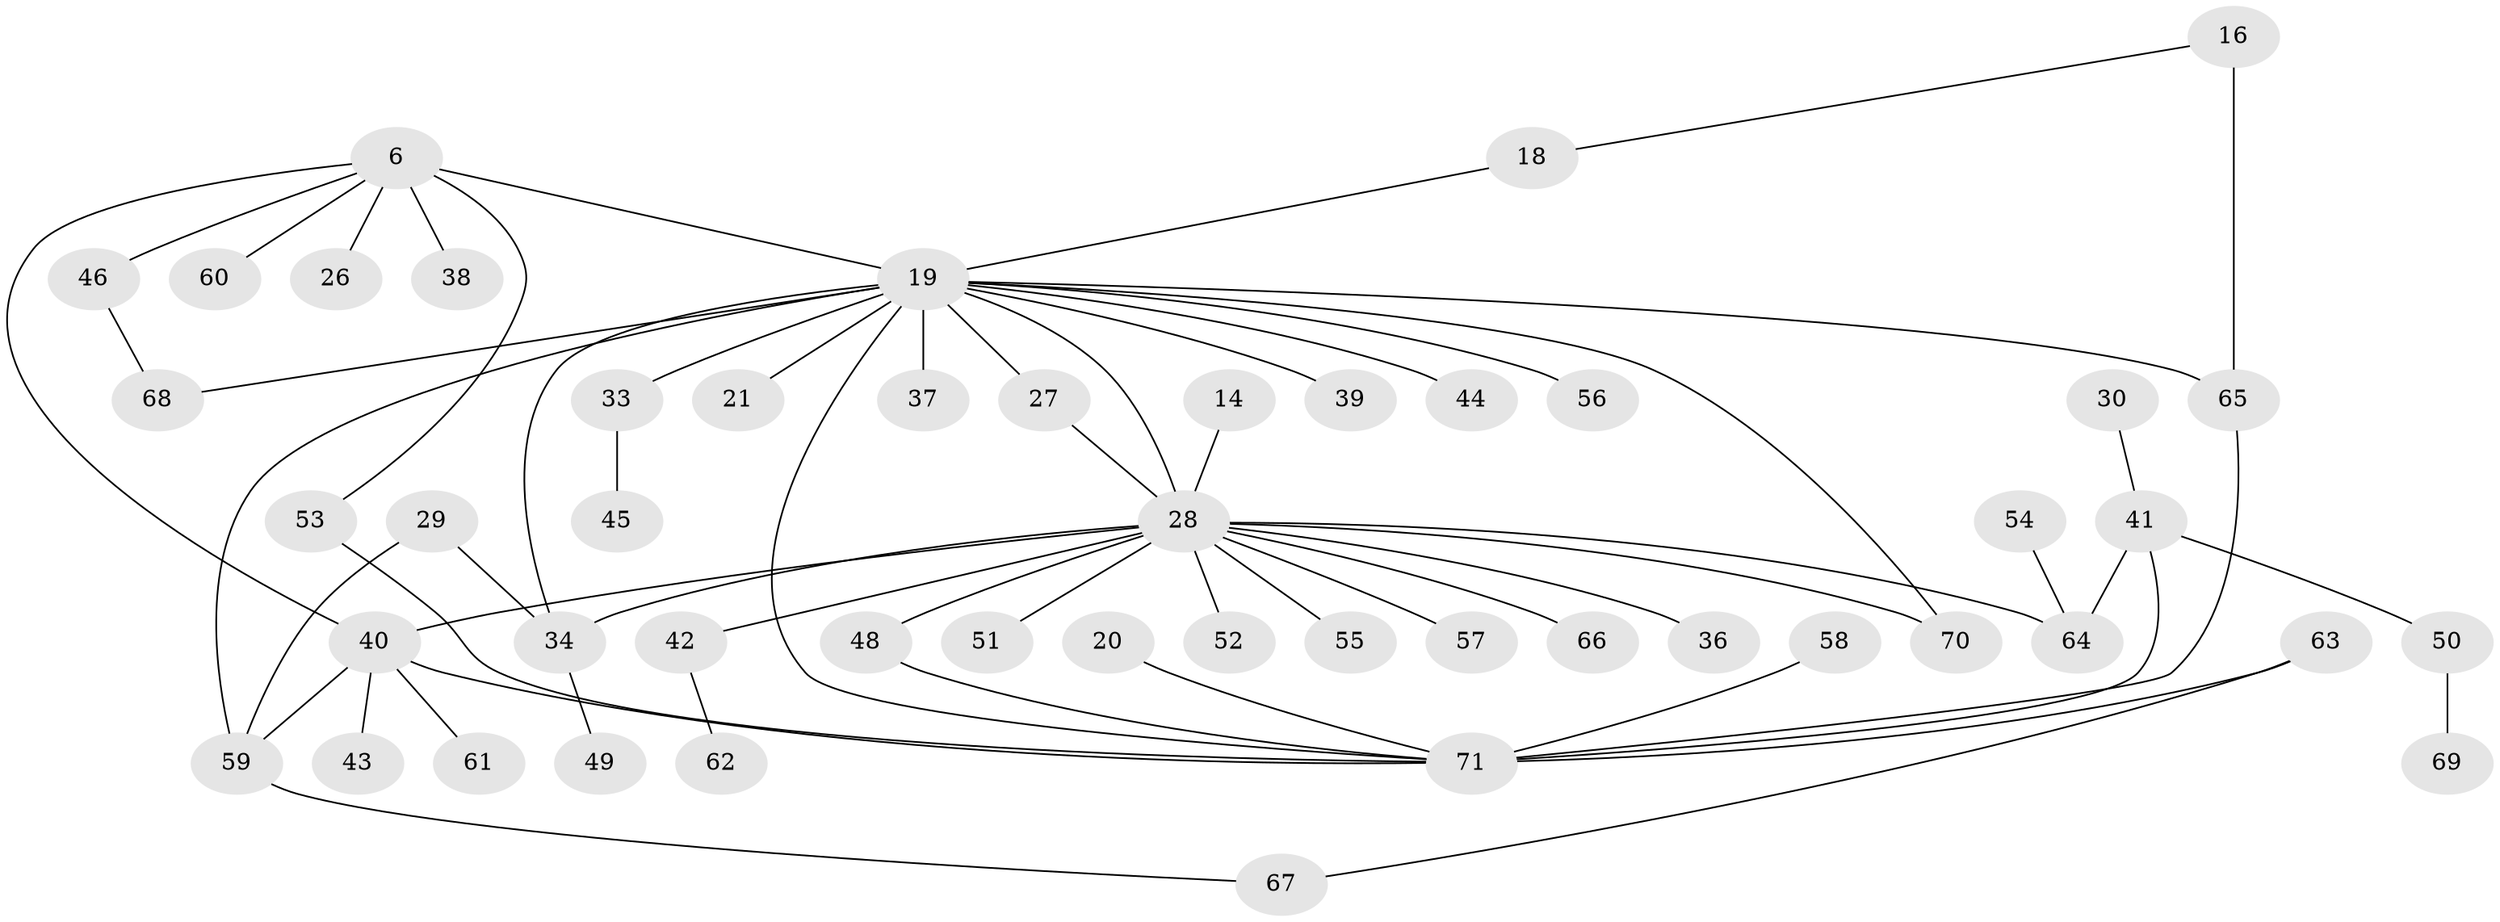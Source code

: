// original degree distribution, {6: 0.028169014084507043, 16: 0.014084507042253521, 4: 0.11267605633802817, 8: 0.04225352112676056, 10: 0.014084507042253521, 5: 0.028169014084507043, 3: 0.09859154929577464, 1: 0.4507042253521127, 2: 0.19718309859154928, 9: 0.014084507042253521}
// Generated by graph-tools (version 1.1) at 2025/50/03/04/25 21:50:19]
// undirected, 49 vertices, 62 edges
graph export_dot {
graph [start="1"]
  node [color=gray90,style=filled];
  6;
  14;
  16;
  18;
  19 [super="+2"];
  20;
  21;
  26;
  27;
  28 [super="+4+1"];
  29;
  30;
  33;
  34 [super="+3"];
  36 [super="+24"];
  37;
  38;
  39;
  40 [super="+35+15+22"];
  41 [super="+11+17+23"];
  42 [super="+32"];
  43;
  44;
  45;
  46;
  48 [super="+31"];
  49;
  50;
  51;
  52;
  53;
  54;
  55;
  56;
  57;
  58;
  59;
  60;
  61;
  62;
  63;
  64 [super="+25"];
  65 [super="+12"];
  66;
  67;
  68 [super="+10"];
  69;
  70;
  71 [super="+47+9"];
  6 -- 19 [weight=2];
  6 -- 26;
  6 -- 38;
  6 -- 46;
  6 -- 53;
  6 -- 60;
  6 -- 40;
  14 -- 28;
  16 -- 18;
  16 -- 65 [weight=2];
  18 -- 19;
  19 -- 33;
  19 -- 34 [weight=2];
  19 -- 37 [weight=2];
  19 -- 39;
  19 -- 56;
  19 -- 59;
  19 -- 70 [weight=2];
  19 -- 65 [weight=2];
  19 -- 44;
  19 -- 21;
  19 -- 27;
  19 -- 28;
  19 -- 68;
  19 -- 71 [weight=2];
  20 -- 71;
  27 -- 28;
  28 -- 40;
  28 -- 48 [weight=3];
  28 -- 52;
  28 -- 55;
  28 -- 57;
  28 -- 70 [weight=2];
  28 -- 34;
  28 -- 51;
  28 -- 66;
  28 -- 42;
  28 -- 36;
  28 -- 64;
  29 -- 59;
  29 -- 34;
  30 -- 41;
  33 -- 45;
  34 -- 49;
  40 -- 59;
  40 -- 61;
  40 -- 43;
  40 -- 71;
  41 -- 50;
  41 -- 71;
  41 -- 64;
  42 -- 62;
  46 -- 68;
  48 -- 71;
  50 -- 69;
  53 -- 71;
  54 -- 64;
  58 -- 71;
  59 -- 67;
  63 -- 67;
  63 -- 71;
  65 -- 71 [weight=3];
}
